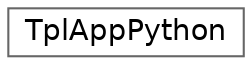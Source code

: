 digraph "Graphical Class Hierarchy"
{
 // LATEX_PDF_SIZE
  bgcolor="transparent";
  edge [fontname=Helvetica,fontsize=14,labelfontname=Helvetica,labelfontsize=14];
  node [fontname=Helvetica,fontsize=14,shape=box,height=0.2,width=0.4];
  rankdir="LR";
  Node0 [id="Node000000",label="TplAppPython",height=0.2,width=0.4,color="grey40", fillcolor="white", style="filled",URL="$de/d1b/classTplAppPython.html",tooltip=" "];
}

